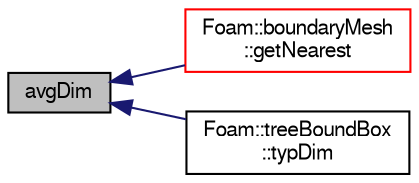 digraph "avgDim"
{
  bgcolor="transparent";
  edge [fontname="FreeSans",fontsize="10",labelfontname="FreeSans",labelfontsize="10"];
  node [fontname="FreeSans",fontsize="10",shape=record];
  rankdir="LR";
  Node922 [label="avgDim",height=0.2,width=0.4,color="black", fillcolor="grey75", style="filled", fontcolor="black"];
  Node922 -> Node923 [dir="back",color="midnightblue",fontsize="10",style="solid",fontname="FreeSans"];
  Node923 [label="Foam::boundaryMesh\l::getNearest",height=0.2,width=0.4,color="red",URL="$a21430.html#a7cfb30aa0fa4868d8a08ec928d0c1315",tooltip="Get bMesh index of nearest face for every boundary face in. "];
  Node922 -> Node926 [dir="back",color="midnightblue",fontsize="10",style="solid",fontname="FreeSans"];
  Node926 [label="Foam::treeBoundBox\l::typDim",height=0.2,width=0.4,color="black",URL="$a27618.html#ad5a4c823e532a2ffe4a6d8081b387652",tooltip="Typical dimension length,height,width. "];
}
